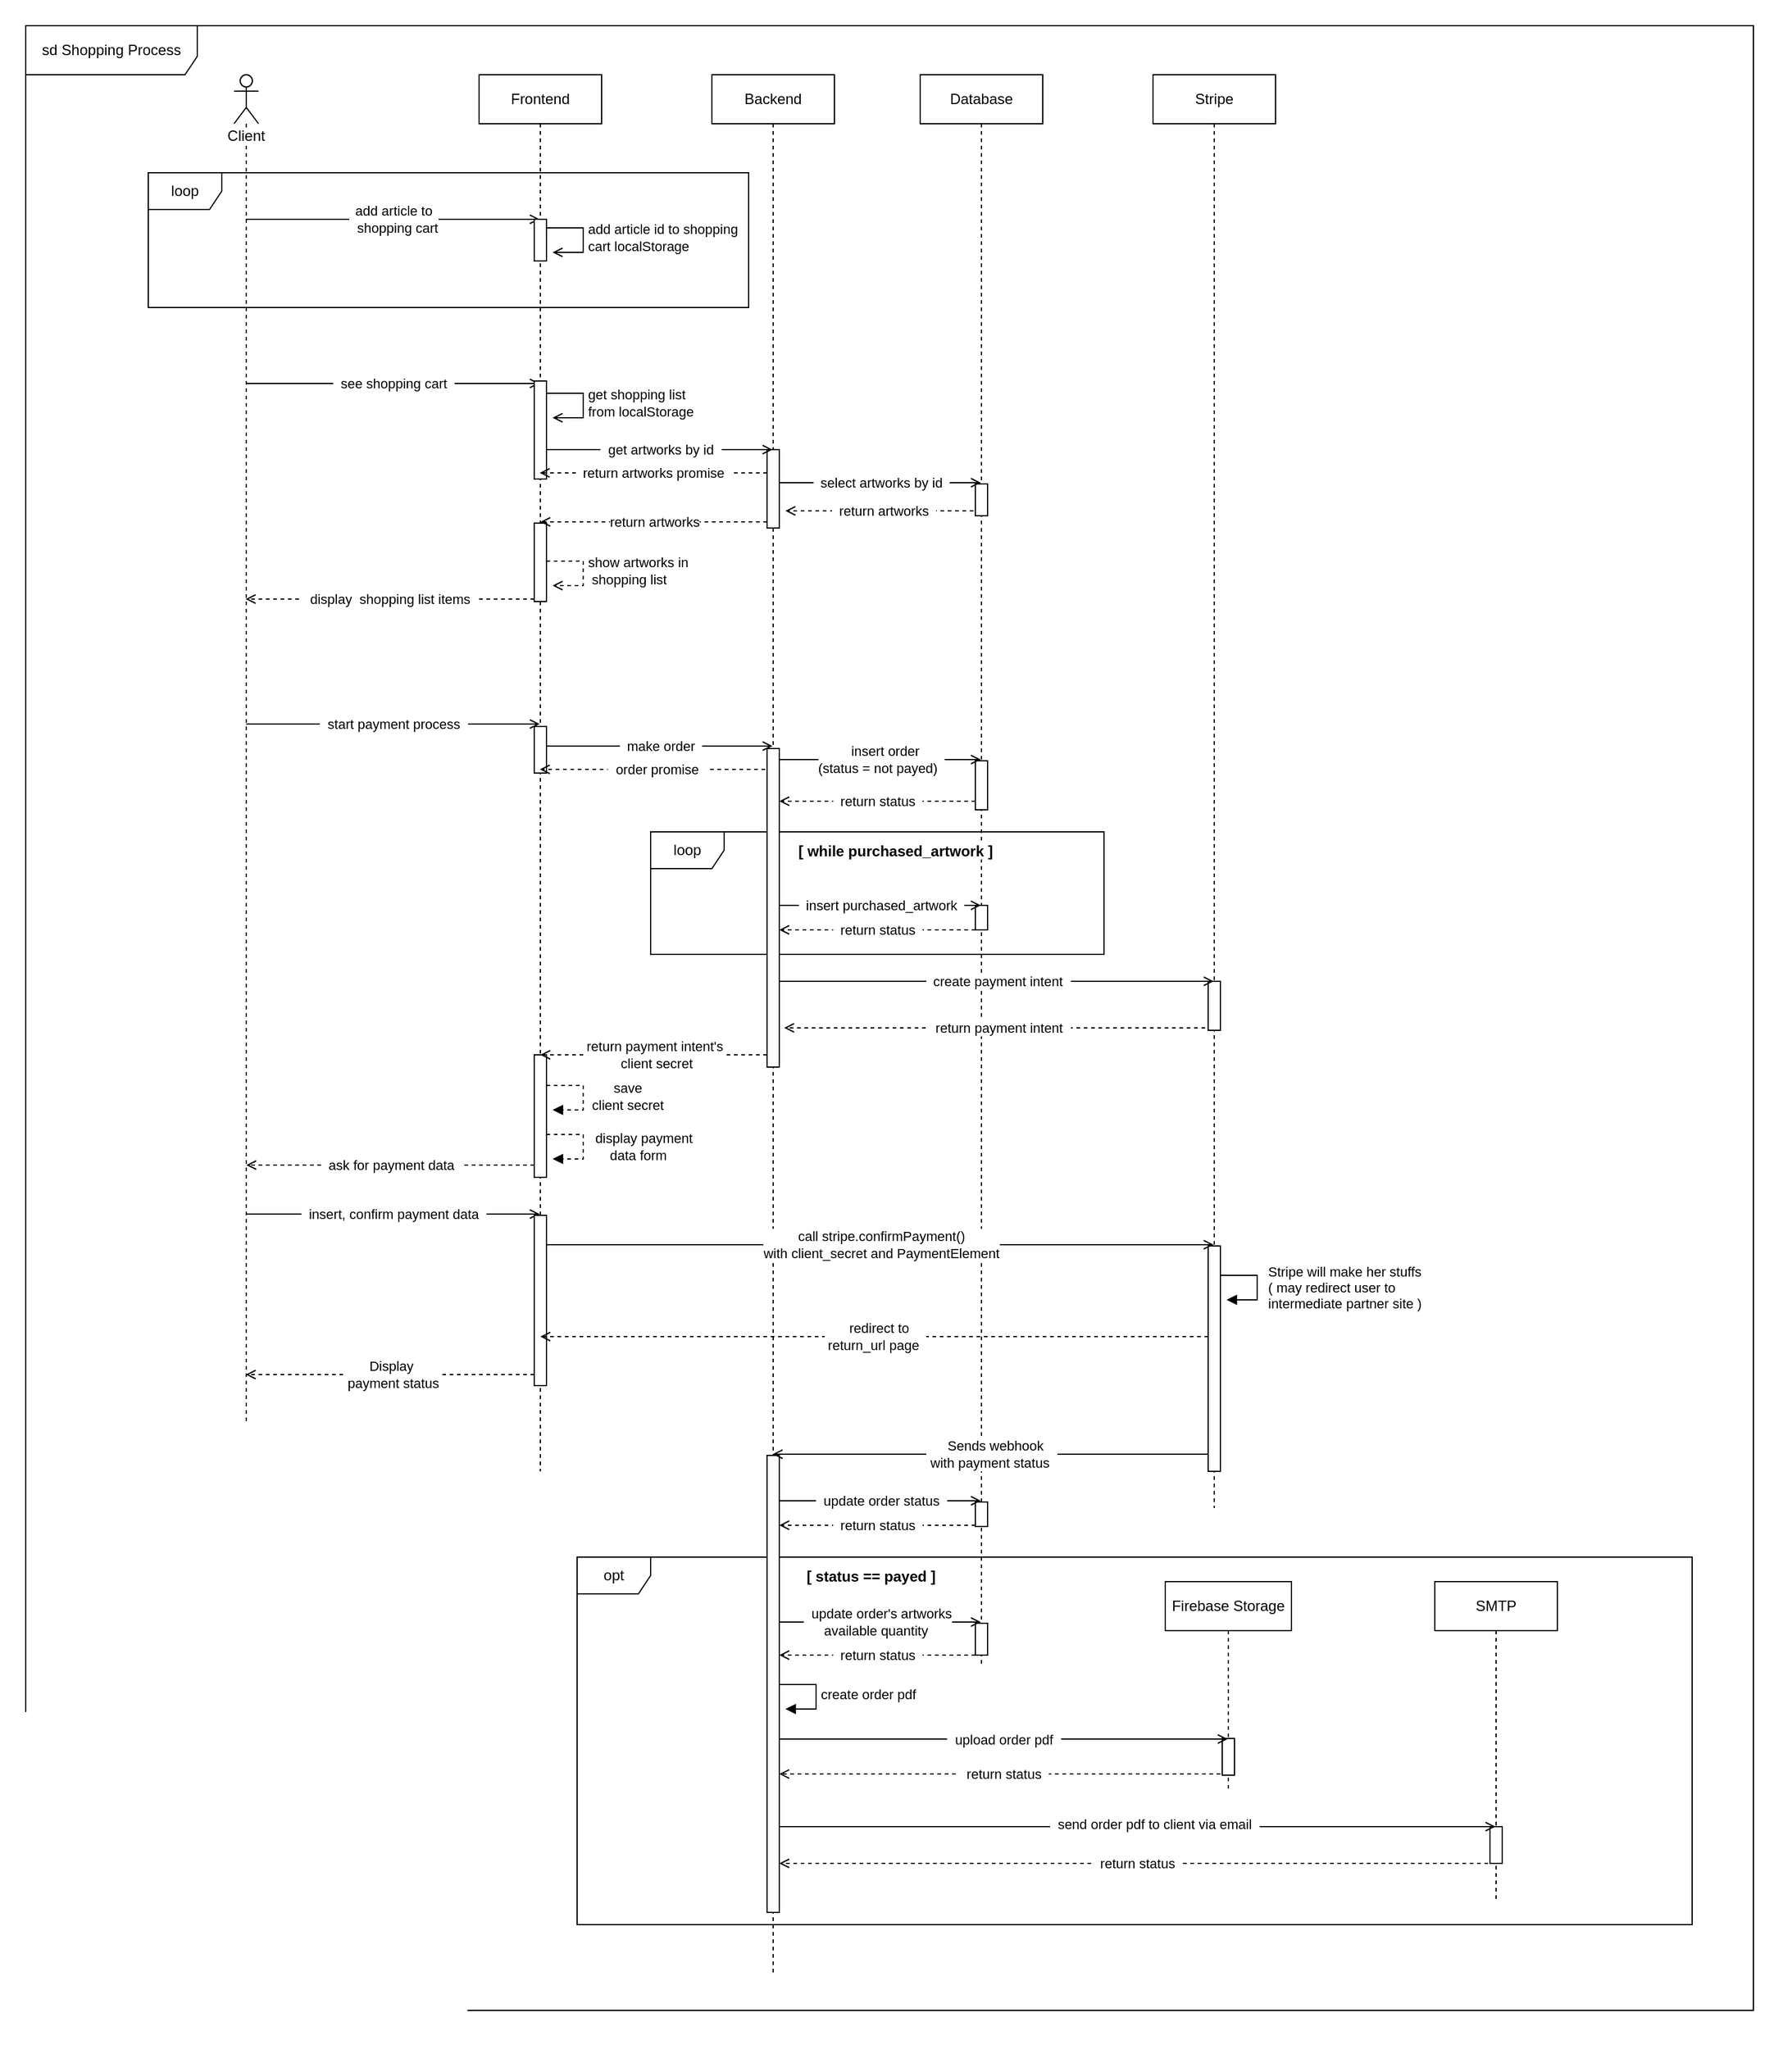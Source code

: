 <mxfile version="16.5.2" type="device"><diagram id="BpcMWtTn-lreHjk0e4l0" name="Page-1"><mxGraphModel dx="1671" dy="578" grid="1" gridSize="10" guides="1" tooltips="1" connect="1" arrows="1" fold="1" page="1" pageScale="1" pageWidth="827" pageHeight="1169" math="0" shadow="0"><root><mxCell id="0"/><mxCell id="1" parent="0"/><mxCell id="s8CyQC7q9YFr1-aIAVxE-87" value="" style="shape=table;startSize=0;container=1;collapsible=0;childLayout=tableLayout;labelBackgroundColor=default;fillColor=none;strokeColor=none;" vertex="1" parent="1"><mxGeometry x="-140" y="420" width="1460" height="1670" as="geometry"/></mxCell><mxCell id="s8CyQC7q9YFr1-aIAVxE-88" value="" style="shape=tableRow;horizontal=0;startSize=0;swimlaneHead=0;swimlaneBody=0;top=0;left=0;bottom=0;right=0;collapsible=0;dropTarget=0;fillColor=none;points=[[0,0.5],[1,0.5]];portConstraint=eastwest;labelBackgroundColor=default;" vertex="1" parent="s8CyQC7q9YFr1-aIAVxE-87"><mxGeometry width="1460" height="1670" as="geometry"/></mxCell><mxCell id="s8CyQC7q9YFr1-aIAVxE-89" value="" style="shape=partialRectangle;html=1;whiteSpace=wrap;connectable=0;overflow=hidden;fillColor=none;top=0;left=0;bottom=0;right=0;pointerEvents=1;labelBackgroundColor=default;" vertex="1" parent="s8CyQC7q9YFr1-aIAVxE-88"><mxGeometry width="1460" height="1670" as="geometry"><mxRectangle width="1460" height="1670" as="alternateBounds"/></mxGeometry></mxCell><mxCell id="s8CyQC7q9YFr1-aIAVxE-61" value="opt" style="shape=umlFrame;whiteSpace=wrap;html=1;labelBackgroundColor=default;" vertex="1" parent="1"><mxGeometry x="330" y="1690" width="910" height="300" as="geometry"/></mxCell><mxCell id="s8CyQC7q9YFr1-aIAVxE-33" value="loop" style="shape=umlFrame;whiteSpace=wrap;html=1;labelBackgroundColor=default;" vertex="1" parent="1"><mxGeometry x="390" y="1098" width="370" height="100" as="geometry"/></mxCell><mxCell id="s8CyQC7q9YFr1-aIAVxE-10" value="loop" style="shape=umlFrame;whiteSpace=wrap;html=1;labelBackgroundColor=default;" vertex="1" parent="1"><mxGeometry x="-20" y="560" width="490" height="110" as="geometry"/></mxCell><mxCell id="s8CyQC7q9YFr1-aIAVxE-6" value="add article to&lt;br&gt;&amp;nbsp; shopping cart" style="edgeStyle=orthogonalEdgeStyle;rounded=0;orthogonalLoop=1;jettySize=auto;html=1;align=center;spacing=6;spacingRight=10;spacingLeft=10;labelBorderColor=none;endArrow=open;endFill=0;" edge="1" parent="1"><mxGeometry relative="1" as="geometry"><mxPoint x="59.5" y="598" as="sourcePoint"/><mxPoint x="299.5" y="598" as="targetPoint"/></mxGeometry></mxCell><mxCell id="s8CyQC7q9YFr1-aIAVxE-12" value="&amp;nbsp; see shopping cart&amp;nbsp;&amp;nbsp;" style="edgeStyle=orthogonalEdgeStyle;rounded=0;orthogonalLoop=1;jettySize=auto;html=1;labelBackgroundColor=default;labelBorderColor=none;endArrow=open;endFill=0;" edge="1" parent="1"><mxGeometry relative="1" as="geometry"><mxPoint x="59.5" y="732" as="sourcePoint"/><mxPoint x="299.5" y="732" as="targetPoint"/><Array as="points"><mxPoint x="230" y="732"/><mxPoint x="230" y="732"/></Array></mxGeometry></mxCell><mxCell id="s8CyQC7q9YFr1-aIAVxE-27" value="&amp;nbsp; start payment process&amp;nbsp;&amp;nbsp;" style="edgeStyle=orthogonalEdgeStyle;rounded=0;orthogonalLoop=1;jettySize=auto;html=1;labelBackgroundColor=default;labelBorderColor=none;endArrow=open;endFill=0;" edge="1" parent="1" source="s8CyQC7q9YFr1-aIAVxE-1" target="s8CyQC7q9YFr1-aIAVxE-3"><mxGeometry relative="1" as="geometry"><Array as="points"><mxPoint x="100" y="1010"/><mxPoint x="100" y="1010"/></Array></mxGeometry></mxCell><mxCell id="s8CyQC7q9YFr1-aIAVxE-47" value="&amp;nbsp; insert, confirm payment data&amp;nbsp;&amp;nbsp;" style="edgeStyle=orthogonalEdgeStyle;rounded=0;orthogonalLoop=1;jettySize=auto;html=1;labelBackgroundColor=default;labelBorderColor=none;endArrow=open;endFill=0;" edge="1" parent="1" source="s8CyQC7q9YFr1-aIAVxE-1" target="s8CyQC7q9YFr1-aIAVxE-3"><mxGeometry relative="1" as="geometry"><Array as="points"><mxPoint x="190" y="1410"/><mxPoint x="190" y="1410"/></Array></mxGeometry></mxCell><mxCell id="s8CyQC7q9YFr1-aIAVxE-1" value="Client" style="shape=umlLifeline;participant=umlActor;perimeter=lifelinePerimeter;whiteSpace=wrap;html=1;container=1;collapsible=0;recursiveResize=0;verticalAlign=top;spacingTop=36;outlineConnect=0;labelBackgroundColor=default;" vertex="1" parent="1"><mxGeometry x="50" y="480" width="20" height="1100" as="geometry"/></mxCell><mxCell id="s8CyQC7q9YFr1-aIAVxE-20" value="&amp;nbsp; return artworks&amp;nbsp;&amp;nbsp;" style="edgeStyle=orthogonalEdgeStyle;rounded=0;orthogonalLoop=1;jettySize=auto;html=1;dashed=1;labelBackgroundColor=default;labelBorderColor=none;endArrow=open;endFill=0;" edge="1" parent="1"><mxGeometry relative="1" as="geometry"><mxPoint x="659.5" y="836" as="sourcePoint"/><mxPoint x="500" y="836" as="targetPoint"/><Array as="points"><mxPoint x="580" y="836"/><mxPoint x="580" y="836"/></Array></mxGeometry></mxCell><mxCell id="s8CyQC7q9YFr1-aIAVxE-2" value="Database" style="shape=umlLifeline;perimeter=lifelinePerimeter;whiteSpace=wrap;html=1;container=1;collapsible=0;recursiveResize=0;outlineConnect=0;labelBackgroundColor=default;" vertex="1" parent="1"><mxGeometry x="610" y="480" width="100" height="1300" as="geometry"/></mxCell><mxCell id="s8CyQC7q9YFr1-aIAVxE-25" value="" style="html=1;points=[];perimeter=orthogonalPerimeter;labelBackgroundColor=default;" vertex="1" parent="s8CyQC7q9YFr1-aIAVxE-2"><mxGeometry x="45" y="334" width="10" height="26" as="geometry"/></mxCell><mxCell id="s8CyQC7q9YFr1-aIAVxE-79" value="" style="html=1;points=[];perimeter=orthogonalPerimeter;labelBackgroundColor=default;" vertex="1" parent="s8CyQC7q9YFr1-aIAVxE-2"><mxGeometry x="45" y="1165" width="10" height="20" as="geometry"/></mxCell><mxCell id="s8CyQC7q9YFr1-aIAVxE-80" value="" style="html=1;points=[];perimeter=orthogonalPerimeter;labelBackgroundColor=default;" vertex="1" parent="s8CyQC7q9YFr1-aIAVxE-2"><mxGeometry x="45" y="1264" width="10" height="26" as="geometry"/></mxCell><mxCell id="s8CyQC7q9YFr1-aIAVxE-81" value="" style="html=1;points=[];perimeter=orthogonalPerimeter;labelBackgroundColor=default;" vertex="1" parent="s8CyQC7q9YFr1-aIAVxE-2"><mxGeometry x="45" y="560" width="10" height="40" as="geometry"/></mxCell><mxCell id="s8CyQC7q9YFr1-aIAVxE-82" value="" style="html=1;points=[];perimeter=orthogonalPerimeter;labelBackgroundColor=default;" vertex="1" parent="s8CyQC7q9YFr1-aIAVxE-2"><mxGeometry x="45" y="678" width="10" height="20" as="geometry"/></mxCell><mxCell id="s8CyQC7q9YFr1-aIAVxE-3" value="Frontend" style="shape=umlLifeline;perimeter=lifelinePerimeter;whiteSpace=wrap;html=1;container=1;collapsible=0;recursiveResize=0;outlineConnect=0;labelBackgroundColor=default;" vertex="1" parent="1"><mxGeometry x="250" y="480" width="100" height="1140" as="geometry"/></mxCell><mxCell id="s8CyQC7q9YFr1-aIAVxE-7" value="" style="html=1;points=[];perimeter=orthogonalPerimeter;labelBackgroundColor=default;" vertex="1" parent="s8CyQC7q9YFr1-aIAVxE-3"><mxGeometry x="45" y="118" width="10" height="34" as="geometry"/></mxCell><mxCell id="s8CyQC7q9YFr1-aIAVxE-9" value="add article id to shopping&lt;br&gt;cart localStorage" style="edgeStyle=orthogonalEdgeStyle;html=1;align=left;spacingLeft=2;endArrow=open;rounded=0;entryX=1;entryY=0;labelBackgroundColor=none;labelBorderColor=none;endFill=0;" edge="1" parent="s8CyQC7q9YFr1-aIAVxE-3"><mxGeometry relative="1" as="geometry"><mxPoint x="55" y="125" as="sourcePoint"/><Array as="points"><mxPoint x="85" y="125"/></Array><mxPoint x="60" y="145" as="targetPoint"/></mxGeometry></mxCell><mxCell id="s8CyQC7q9YFr1-aIAVxE-13" value="" style="html=1;points=[];perimeter=orthogonalPerimeter;labelBackgroundColor=default;" vertex="1" parent="s8CyQC7q9YFr1-aIAVxE-3"><mxGeometry x="45" y="250" width="10" height="80" as="geometry"/></mxCell><mxCell id="s8CyQC7q9YFr1-aIAVxE-15" value="get shopping list&lt;br&gt;from localStorage" style="edgeStyle=orthogonalEdgeStyle;html=1;align=left;spacingLeft=2;endArrow=open;rounded=0;entryX=1;entryY=0;labelBackgroundColor=default;labelBorderColor=none;endFill=0;" edge="1" parent="s8CyQC7q9YFr1-aIAVxE-3"><mxGeometry relative="1" as="geometry"><mxPoint x="55" y="260" as="sourcePoint"/><Array as="points"><mxPoint x="85" y="260"/></Array><mxPoint x="60" y="280" as="targetPoint"/></mxGeometry></mxCell><mxCell id="s8CyQC7q9YFr1-aIAVxE-22" value="" style="html=1;points=[];perimeter=orthogonalPerimeter;labelBackgroundColor=default;" vertex="1" parent="s8CyQC7q9YFr1-aIAVxE-3"><mxGeometry x="45" y="366" width="10" height="64" as="geometry"/></mxCell><mxCell id="s8CyQC7q9YFr1-aIAVxE-24" value="show artworks in&lt;br&gt;&amp;nbsp;shopping list" style="edgeStyle=orthogonalEdgeStyle;html=1;align=left;spacingLeft=2;endArrow=open;rounded=0;entryX=1;entryY=0;dashed=1;labelBackgroundColor=default;labelBorderColor=none;endFill=0;" edge="1" parent="s8CyQC7q9YFr1-aIAVxE-3"><mxGeometry relative="1" as="geometry"><mxPoint x="55" y="397" as="sourcePoint"/><Array as="points"><mxPoint x="85" y="397"/></Array><mxPoint x="60" y="417" as="targetPoint"/></mxGeometry></mxCell><mxCell id="s8CyQC7q9YFr1-aIAVxE-28" value="" style="html=1;points=[];perimeter=orthogonalPerimeter;labelBackgroundColor=default;" vertex="1" parent="s8CyQC7q9YFr1-aIAVxE-3"><mxGeometry x="45" y="532" width="10" height="38" as="geometry"/></mxCell><mxCell id="s8CyQC7q9YFr1-aIAVxE-43" value="" style="html=1;points=[];perimeter=orthogonalPerimeter;labelBackgroundColor=default;" vertex="1" parent="s8CyQC7q9YFr1-aIAVxE-3"><mxGeometry x="45" y="800" width="10" height="100" as="geometry"/></mxCell><mxCell id="s8CyQC7q9YFr1-aIAVxE-49" value="save &lt;br&gt;client secret" style="edgeStyle=orthogonalEdgeStyle;html=1;align=center;spacingLeft=2;endArrow=block;rounded=0;entryX=1;entryY=0;dashed=1;labelBackgroundColor=default;labelBorderColor=none;" edge="1" parent="s8CyQC7q9YFr1-aIAVxE-3"><mxGeometry x="0.04" y="35" relative="1" as="geometry"><mxPoint x="55" y="825" as="sourcePoint"/><Array as="points"><mxPoint x="85" y="825"/></Array><mxPoint x="60" y="845" as="targetPoint"/><mxPoint as="offset"/></mxGeometry></mxCell><mxCell id="s8CyQC7q9YFr1-aIAVxE-50" value="" style="html=1;points=[];perimeter=orthogonalPerimeter;labelBackgroundColor=default;" vertex="1" parent="s8CyQC7q9YFr1-aIAVxE-3"><mxGeometry x="45" y="931" width="10" height="139" as="geometry"/></mxCell><mxCell id="s8CyQC7q9YFr1-aIAVxE-30" value="&amp;nbsp; order promise&amp;nbsp;&amp;nbsp;" style="edgeStyle=orthogonalEdgeStyle;rounded=0;orthogonalLoop=1;jettySize=auto;html=1;labelBackgroundColor=default;labelBorderColor=none;endArrow=open;endFill=0;dashed=1;" edge="1" parent="1"><mxGeometry relative="1" as="geometry"><mxPoint x="489.5" y="1047.0" as="sourcePoint"/><mxPoint x="299.591" y="1047.0" as="targetPoint"/></mxGeometry></mxCell><mxCell id="s8CyQC7q9YFr1-aIAVxE-63" value="&amp;nbsp; update order's artworks&lt;br&gt;&amp;nbsp;available quantity&amp;nbsp;&amp;nbsp;" style="edgeStyle=orthogonalEdgeStyle;rounded=0;orthogonalLoop=1;jettySize=auto;html=1;labelBackgroundColor=default;labelBorderColor=none;endArrow=open;endFill=0;" edge="1" parent="1"><mxGeometry relative="1" as="geometry"><mxPoint x="489.591" y="1743" as="sourcePoint"/><mxPoint x="659.5" y="1743" as="targetPoint"/><Array as="points"><mxPoint x="550" y="1743"/><mxPoint x="550" y="1743"/></Array></mxGeometry></mxCell><mxCell id="s8CyQC7q9YFr1-aIAVxE-4" value="Backend" style="shape=umlLifeline;perimeter=lifelinePerimeter;whiteSpace=wrap;html=1;container=1;collapsible=0;recursiveResize=0;outlineConnect=0;labelBackgroundColor=default;" vertex="1" parent="1"><mxGeometry x="440" y="480" width="100" height="1550" as="geometry"/></mxCell><mxCell id="s8CyQC7q9YFr1-aIAVxE-17" value="" style="html=1;points=[];perimeter=orthogonalPerimeter;labelBackgroundColor=default;" vertex="1" parent="s8CyQC7q9YFr1-aIAVxE-4"><mxGeometry x="45" y="306" width="10" height="64" as="geometry"/></mxCell><mxCell id="s8CyQC7q9YFr1-aIAVxE-31" value="" style="html=1;points=[];perimeter=orthogonalPerimeter;labelBackgroundColor=default;" vertex="1" parent="s8CyQC7q9YFr1-aIAVxE-4"><mxGeometry x="45" y="550" width="10" height="260" as="geometry"/></mxCell><mxCell id="s8CyQC7q9YFr1-aIAVxE-59" value="" style="html=1;points=[];perimeter=orthogonalPerimeter;labelBackgroundColor=default;" vertex="1" parent="s8CyQC7q9YFr1-aIAVxE-4"><mxGeometry x="45" y="1127" width="10" height="373" as="geometry"/></mxCell><mxCell id="s8CyQC7q9YFr1-aIAVxE-65" value="create order pdf" style="edgeStyle=orthogonalEdgeStyle;html=1;align=left;spacingLeft=2;endArrow=block;rounded=0;entryX=1;entryY=0;labelBackgroundColor=default;labelBorderColor=none;" edge="1" parent="s8CyQC7q9YFr1-aIAVxE-4"><mxGeometry relative="1" as="geometry"><mxPoint x="55" y="1314" as="sourcePoint"/><Array as="points"><mxPoint x="85" y="1314"/></Array><mxPoint x="60" y="1334" as="targetPoint"/></mxGeometry></mxCell><mxCell id="s8CyQC7q9YFr1-aIAVxE-40" value="&amp;nbsp; return payment intent&amp;nbsp;&amp;nbsp;" style="edgeStyle=orthogonalEdgeStyle;rounded=0;orthogonalLoop=1;jettySize=auto;html=1;labelBackgroundColor=default;labelBorderColor=none;endArrow=open;endFill=0;dashed=1;" edge="1" parent="1"><mxGeometry relative="1" as="geometry"><mxPoint x="848.5" y="1258.0" as="sourcePoint"/><mxPoint x="499" y="1258" as="targetPoint"/><Array as="points"><mxPoint x="769" y="1258"/><mxPoint x="769" y="1258"/></Array></mxGeometry></mxCell><mxCell id="s8CyQC7q9YFr1-aIAVxE-5" value="Stripe" style="shape=umlLifeline;perimeter=lifelinePerimeter;whiteSpace=wrap;html=1;container=1;collapsible=0;recursiveResize=0;outlineConnect=0;labelBackgroundColor=default;" vertex="1" parent="1"><mxGeometry x="800" y="480" width="100" height="1170" as="geometry"/></mxCell><mxCell id="s8CyQC7q9YFr1-aIAVxE-41" value="" style="html=1;points=[];perimeter=orthogonalPerimeter;labelBackgroundColor=default;" vertex="1" parent="s8CyQC7q9YFr1-aIAVxE-5"><mxGeometry x="45" y="740" width="10" height="40" as="geometry"/></mxCell><mxCell id="s8CyQC7q9YFr1-aIAVxE-52" value="" style="html=1;points=[];perimeter=orthogonalPerimeter;labelBackgroundColor=default;" vertex="1" parent="s8CyQC7q9YFr1-aIAVxE-5"><mxGeometry x="45" y="956" width="10" height="184" as="geometry"/></mxCell><mxCell id="s8CyQC7q9YFr1-aIAVxE-54" value="Stripe will make her stuffs&lt;br&gt;( may redirect user to &lt;br&gt;intermediate partner site )" style="edgeStyle=orthogonalEdgeStyle;html=1;align=left;spacingLeft=2;endArrow=block;rounded=0;entryX=1;entryY=0;labelBackgroundColor=default;labelBorderColor=none;" edge="1" parent="s8CyQC7q9YFr1-aIAVxE-5"><mxGeometry x="0.067" y="5" relative="1" as="geometry"><mxPoint x="55" y="980" as="sourcePoint"/><Array as="points"><mxPoint x="85" y="980"/></Array><mxPoint x="60" y="1000" as="targetPoint"/><mxPoint as="offset"/></mxGeometry></mxCell><mxCell id="s8CyQC7q9YFr1-aIAVxE-16" value="&amp;nbsp; get artworks by id&amp;nbsp;&amp;nbsp;" style="edgeStyle=orthogonalEdgeStyle;rounded=0;orthogonalLoop=1;jettySize=auto;html=1;labelBackgroundColor=default;labelBorderColor=none;endArrow=open;endFill=0;" edge="1" parent="1"><mxGeometry relative="1" as="geometry"><mxPoint x="305" y="786" as="sourcePoint"/><mxPoint x="489.5" y="786" as="targetPoint"/><Array as="points"><mxPoint x="440" y="786"/><mxPoint x="440" y="786"/></Array></mxGeometry></mxCell><mxCell id="s8CyQC7q9YFr1-aIAVxE-18" value="&amp;nbsp; select artworks by id&amp;nbsp;&amp;nbsp;" style="edgeStyle=orthogonalEdgeStyle;rounded=0;orthogonalLoop=1;jettySize=auto;html=1;labelBackgroundColor=default;labelBorderColor=none;endArrow=open;endFill=0;" edge="1" parent="1" source="s8CyQC7q9YFr1-aIAVxE-17" target="s8CyQC7q9YFr1-aIAVxE-2"><mxGeometry relative="1" as="geometry"><Array as="points"><mxPoint x="600" y="813"/><mxPoint x="600" y="813"/></Array></mxGeometry></mxCell><mxCell id="s8CyQC7q9YFr1-aIAVxE-19" value="&amp;nbsp; return artworks promise&amp;nbsp;&amp;nbsp;" style="edgeStyle=orthogonalEdgeStyle;rounded=0;orthogonalLoop=1;jettySize=auto;html=1;labelBackgroundColor=default;labelBorderColor=none;dashed=1;endArrow=open;endFill=0;" edge="1" parent="1"><mxGeometry relative="1" as="geometry"><mxPoint x="485" y="805" as="sourcePoint"/><mxPoint x="299.5" y="805" as="targetPoint"/><Array as="points"><mxPoint x="360" y="805"/><mxPoint x="360" y="805"/></Array></mxGeometry></mxCell><mxCell id="s8CyQC7q9YFr1-aIAVxE-21" value="return artworks" style="edgeStyle=orthogonalEdgeStyle;rounded=0;orthogonalLoop=1;jettySize=auto;html=1;dashed=1;labelBackgroundColor=default;labelBorderColor=none;endArrow=open;endFill=0;" edge="1" parent="1" source="s8CyQC7q9YFr1-aIAVxE-17" target="s8CyQC7q9YFr1-aIAVxE-3"><mxGeometry relative="1" as="geometry"><Array as="points"><mxPoint x="450" y="845"/><mxPoint x="450" y="845"/></Array></mxGeometry></mxCell><mxCell id="s8CyQC7q9YFr1-aIAVxE-26" value="&amp;nbsp; display&amp;nbsp; shopping list items&amp;nbsp;&amp;nbsp;" style="edgeStyle=orthogonalEdgeStyle;rounded=0;orthogonalLoop=1;jettySize=auto;html=1;dashed=1;labelBackgroundColor=default;labelBorderColor=none;endArrow=open;endFill=0;" edge="1" parent="1"><mxGeometry relative="1" as="geometry"><mxPoint x="295" y="908" as="sourcePoint"/><mxPoint x="59.5" y="908" as="targetPoint"/><Array as="points"><mxPoint x="120" y="908"/><mxPoint x="120" y="908"/></Array></mxGeometry></mxCell><mxCell id="s8CyQC7q9YFr1-aIAVxE-29" value="&amp;nbsp; make order&amp;nbsp;&amp;nbsp;" style="edgeStyle=orthogonalEdgeStyle;rounded=0;orthogonalLoop=1;jettySize=auto;html=1;labelBackgroundColor=default;labelBorderColor=none;endArrow=open;endFill=0;" edge="1" parent="1"><mxGeometry relative="1" as="geometry"><mxPoint x="305" y="1028" as="sourcePoint"/><mxPoint x="489.5" y="1028" as="targetPoint"/><Array as="points"><mxPoint x="420" y="1028"/><mxPoint x="420" y="1028"/></Array></mxGeometry></mxCell><mxCell id="s8CyQC7q9YFr1-aIAVxE-32" value="&amp;nbsp; insert order&lt;br&gt;(status = not payed)&amp;nbsp;&amp;nbsp;" style="edgeStyle=orthogonalEdgeStyle;rounded=0;orthogonalLoop=1;jettySize=auto;html=1;labelBackgroundColor=default;labelBorderColor=none;endArrow=open;endFill=0;" edge="1" parent="1"><mxGeometry relative="1" as="geometry"><mxPoint x="495" y="1039.0" as="sourcePoint"/><mxPoint x="659.5" y="1039.0" as="targetPoint"/><Array as="points"><mxPoint x="600" y="1039"/><mxPoint x="600" y="1039"/></Array></mxGeometry></mxCell><mxCell id="s8CyQC7q9YFr1-aIAVxE-36" value="[ while purchased_artwork ]" style="text;align=center;fontStyle=1;verticalAlign=middle;spacingLeft=3;spacingRight=3;strokeColor=none;rotatable=0;points=[[0,0.5],[1,0.5]];portConstraint=eastwest;labelBackgroundColor=default;" vertex="1" parent="1"><mxGeometry x="490" y="1098" width="200" height="30" as="geometry"/></mxCell><mxCell id="s8CyQC7q9YFr1-aIAVxE-37" value="&amp;nbsp; insert purchased_artwork&amp;nbsp;&amp;nbsp;" style="edgeStyle=orthogonalEdgeStyle;rounded=0;orthogonalLoop=1;jettySize=auto;html=1;labelBackgroundColor=default;labelBorderColor=none;endArrow=open;endFill=0;" edge="1" parent="1"><mxGeometry relative="1" as="geometry"><mxPoint x="495" y="1158.0" as="sourcePoint"/><mxPoint x="659.5" y="1158.0" as="targetPoint"/><Array as="points"><mxPoint x="600" y="1158"/><mxPoint x="600" y="1158"/></Array></mxGeometry></mxCell><mxCell id="s8CyQC7q9YFr1-aIAVxE-39" value="&amp;nbsp; create payment intent&amp;nbsp;&amp;nbsp;" style="edgeStyle=orthogonalEdgeStyle;rounded=0;orthogonalLoop=1;jettySize=auto;html=1;labelBackgroundColor=default;labelBorderColor=none;endArrow=open;endFill=0;" edge="1" parent="1" source="s8CyQC7q9YFr1-aIAVxE-31" target="s8CyQC7q9YFr1-aIAVxE-5"><mxGeometry relative="1" as="geometry"><Array as="points"><mxPoint x="560" y="1220"/><mxPoint x="560" y="1220"/></Array></mxGeometry></mxCell><mxCell id="s8CyQC7q9YFr1-aIAVxE-42" value="return payment intent's&lt;br&gt;&amp;nbsp;client secret" style="edgeStyle=orthogonalEdgeStyle;rounded=0;orthogonalLoop=1;jettySize=auto;html=1;dashed=1;labelBackgroundColor=default;labelBorderColor=none;endArrow=open;endFill=0;" edge="1" parent="1" source="s8CyQC7q9YFr1-aIAVxE-31" target="s8CyQC7q9YFr1-aIAVxE-3"><mxGeometry relative="1" as="geometry"><Array as="points"><mxPoint x="400" y="1280"/><mxPoint x="400" y="1280"/></Array></mxGeometry></mxCell><mxCell id="s8CyQC7q9YFr1-aIAVxE-46" value="&amp;nbsp; ask for payment data&amp;nbsp;&amp;nbsp;" style="edgeStyle=orthogonalEdgeStyle;rounded=0;orthogonalLoop=1;jettySize=auto;html=1;dashed=1;labelBackgroundColor=default;labelBorderColor=none;endArrow=open;endFill=0;" edge="1" parent="1" source="s8CyQC7q9YFr1-aIAVxE-43" target="s8CyQC7q9YFr1-aIAVxE-1"><mxGeometry relative="1" as="geometry"><Array as="points"><mxPoint x="180" y="1370"/><mxPoint x="180" y="1370"/></Array></mxGeometry></mxCell><mxCell id="s8CyQC7q9YFr1-aIAVxE-45" value="&amp;nbsp; display payment&lt;br&gt;&amp;nbsp;data form&amp;nbsp;&amp;nbsp;" style="edgeStyle=orthogonalEdgeStyle;html=1;align=center;spacingLeft=2;endArrow=block;rounded=0;entryX=1;entryY=0;dashed=1;labelBackgroundColor=default;labelBorderColor=none;" edge="1" parent="1"><mxGeometry x="0.067" y="45" relative="1" as="geometry"><mxPoint x="305" y="1345" as="sourcePoint"/><Array as="points"><mxPoint x="335" y="1345"/></Array><mxPoint x="310" y="1365" as="targetPoint"/><mxPoint as="offset"/></mxGeometry></mxCell><mxCell id="s8CyQC7q9YFr1-aIAVxE-51" value="&amp;nbsp; call stripe.confirmPayment()&amp;nbsp;&amp;nbsp;&lt;br&gt;with client_secret and PaymentElement" style="edgeStyle=orthogonalEdgeStyle;rounded=0;orthogonalLoop=1;jettySize=auto;html=1;labelBackgroundColor=default;labelBorderColor=none;endArrow=open;endFill=0;" edge="1" parent="1" source="s8CyQC7q9YFr1-aIAVxE-50"><mxGeometry relative="1" as="geometry"><mxPoint x="320" y="1435" as="sourcePoint"/><mxPoint x="849.5" y="1435" as="targetPoint"/><Array as="points"><mxPoint x="430" y="1435"/><mxPoint x="430" y="1435"/></Array></mxGeometry></mxCell><mxCell id="s8CyQC7q9YFr1-aIAVxE-55" value="&amp;nbsp; redirect to&lt;br&gt;&amp;nbsp;return_url page&amp;nbsp;&amp;nbsp;" style="edgeStyle=orthogonalEdgeStyle;rounded=0;orthogonalLoop=1;jettySize=auto;html=1;labelBackgroundColor=default;labelBorderColor=none;endArrow=open;endFill=0;dashed=1;" edge="1" parent="1" source="s8CyQC7q9YFr1-aIAVxE-52" target="s8CyQC7q9YFr1-aIAVxE-3"><mxGeometry relative="1" as="geometry"><Array as="points"><mxPoint x="580" y="1510"/><mxPoint x="580" y="1510"/></Array></mxGeometry></mxCell><mxCell id="s8CyQC7q9YFr1-aIAVxE-56" value="Display&lt;br&gt;&amp;nbsp;payment status" style="edgeStyle=orthogonalEdgeStyle;rounded=0;orthogonalLoop=1;jettySize=auto;html=1;dashed=1;labelBackgroundColor=default;labelBorderColor=none;endArrow=open;endFill=0;" edge="1" parent="1"><mxGeometry relative="1" as="geometry"><mxPoint x="295" y="1541" as="sourcePoint"/><mxPoint x="59.591" y="1541" as="targetPoint"/><Array as="points"><mxPoint x="190" y="1541"/><mxPoint x="190" y="1541"/></Array></mxGeometry></mxCell><mxCell id="s8CyQC7q9YFr1-aIAVxE-58" value="&amp;nbsp; Sends webhook&lt;br&gt;&amp;nbsp;with payment status&amp;nbsp;&amp;nbsp;" style="edgeStyle=orthogonalEdgeStyle;rounded=0;orthogonalLoop=1;jettySize=auto;html=1;labelBackgroundColor=default;labelBorderColor=none;endArrow=open;endFill=0;" edge="1" parent="1"><mxGeometry relative="1" as="geometry"><mxPoint x="845" y="1606" as="sourcePoint"/><mxPoint x="489.591" y="1606" as="targetPoint"/><Array as="points"><mxPoint x="760" y="1606"/><mxPoint x="760" y="1606"/></Array></mxGeometry></mxCell><mxCell id="s8CyQC7q9YFr1-aIAVxE-60" value="&amp;nbsp; update order status&amp;nbsp;&amp;nbsp;" style="edgeStyle=orthogonalEdgeStyle;rounded=0;orthogonalLoop=1;jettySize=auto;html=1;labelBackgroundColor=default;labelBorderColor=none;endArrow=open;endFill=0;" edge="1" parent="1" source="s8CyQC7q9YFr1-aIAVxE-59" target="s8CyQC7q9YFr1-aIAVxE-2"><mxGeometry relative="1" as="geometry"><Array as="points"><mxPoint x="600" y="1644"/><mxPoint x="600" y="1644"/></Array></mxGeometry></mxCell><mxCell id="s8CyQC7q9YFr1-aIAVxE-62" value="[ status == payed ]" style="text;align=center;fontStyle=1;verticalAlign=middle;spacingLeft=3;spacingRight=3;strokeColor=none;rotatable=0;points=[[0,0.5],[1,0.5]];portConstraint=eastwest;labelBackgroundColor=default;" vertex="1" parent="1"><mxGeometry x="505" y="1690" width="130" height="30" as="geometry"/></mxCell><mxCell id="s8CyQC7q9YFr1-aIAVxE-76" value="&amp;nbsp; return status&amp;nbsp;&amp;nbsp;" style="edgeStyle=orthogonalEdgeStyle;rounded=0;orthogonalLoop=1;jettySize=auto;html=1;dashed=1;labelBackgroundColor=default;labelBorderColor=none;endArrow=open;endFill=0;" edge="1" parent="1"><mxGeometry relative="1" as="geometry"><mxPoint x="861" y="1867.043" as="sourcePoint"/><mxPoint x="495" y="1867.043" as="targetPoint"/><Array as="points"><mxPoint x="750" y="1867"/><mxPoint x="750" y="1867"/></Array></mxGeometry></mxCell><mxCell id="s8CyQC7q9YFr1-aIAVxE-66" value="Firebase Storage" style="shape=umlLifeline;perimeter=lifelinePerimeter;whiteSpace=wrap;html=1;container=1;collapsible=0;recursiveResize=0;outlineConnect=0;labelBackgroundColor=default;" vertex="1" parent="1"><mxGeometry x="810" y="1710" width="103" height="170" as="geometry"/></mxCell><mxCell id="s8CyQC7q9YFr1-aIAVxE-78" value="" style="html=1;points=[];perimeter=orthogonalPerimeter;labelBackgroundColor=default;" vertex="1" parent="s8CyQC7q9YFr1-aIAVxE-66"><mxGeometry x="46.5" y="128" width="10" height="30" as="geometry"/></mxCell><mxCell id="s8CyQC7q9YFr1-aIAVxE-67" value="&amp;nbsp; upload order pdf&amp;nbsp;&amp;nbsp;" style="edgeStyle=orthogonalEdgeStyle;rounded=0;orthogonalLoop=1;jettySize=auto;html=1;labelBackgroundColor=default;labelBorderColor=none;endArrow=open;endFill=0;" edge="1" parent="1"><mxGeometry relative="1" as="geometry"><mxPoint x="495" y="1838.5" as="sourcePoint"/><mxPoint x="861.0" y="1838.5" as="targetPoint"/><Array as="points"><mxPoint x="760" y="1839"/><mxPoint x="760" y="1839"/></Array></mxGeometry></mxCell><mxCell id="s8CyQC7q9YFr1-aIAVxE-73" value="&amp;nbsp; return status&amp;nbsp;&amp;nbsp;" style="edgeStyle=orthogonalEdgeStyle;rounded=0;orthogonalLoop=1;jettySize=auto;html=1;labelBackgroundColor=default;labelBorderColor=none;endArrow=open;endFill=0;dashed=1;" edge="1" parent="1" source="s8CyQC7q9YFr1-aIAVxE-70" target="s8CyQC7q9YFr1-aIAVxE-59"><mxGeometry relative="1" as="geometry"><Array as="points"><mxPoint x="630" y="1940"/><mxPoint x="630" y="1940"/></Array></mxGeometry></mxCell><mxCell id="s8CyQC7q9YFr1-aIAVxE-70" value="SMTP" style="shape=umlLifeline;perimeter=lifelinePerimeter;whiteSpace=wrap;html=1;container=1;collapsible=0;recursiveResize=0;outlineConnect=0;labelBackgroundColor=default;" vertex="1" parent="1"><mxGeometry x="1030" y="1710" width="100" height="260" as="geometry"/></mxCell><mxCell id="s8CyQC7q9YFr1-aIAVxE-77" value="" style="html=1;points=[];perimeter=orthogonalPerimeter;labelBackgroundColor=default;" vertex="1" parent="s8CyQC7q9YFr1-aIAVxE-70"><mxGeometry x="45" y="200" width="10" height="30" as="geometry"/></mxCell><mxCell id="s8CyQC7q9YFr1-aIAVxE-71" style="edgeStyle=orthogonalEdgeStyle;rounded=0;orthogonalLoop=1;jettySize=auto;html=1;labelBackgroundColor=default;labelBorderColor=none;endArrow=open;endFill=0;" edge="1" parent="1" source="s8CyQC7q9YFr1-aIAVxE-59" target="s8CyQC7q9YFr1-aIAVxE-70"><mxGeometry relative="1" as="geometry"><Array as="points"><mxPoint x="570" y="1910"/><mxPoint x="570" y="1910"/></Array></mxGeometry></mxCell><mxCell id="s8CyQC7q9YFr1-aIAVxE-72" value="&lt;span style=&quot;text-align: left&quot;&gt;&amp;nbsp; send order pdf&amp;nbsp;&lt;/span&gt;&lt;span style=&quot;text-align: left&quot;&gt;to client via email&amp;nbsp;&amp;nbsp;&lt;/span&gt;" style="edgeLabel;html=1;align=center;verticalAlign=middle;resizable=0;points=[];" vertex="1" connectable="0" parent="s8CyQC7q9YFr1-aIAVxE-71"><mxGeometry x="-0.234" y="2" relative="1" as="geometry"><mxPoint x="82" as="offset"/></mxGeometry></mxCell><mxCell id="s8CyQC7q9YFr1-aIAVxE-84" value="&amp;nbsp; return status&amp;nbsp;&amp;nbsp;" style="edgeStyle=orthogonalEdgeStyle;rounded=0;orthogonalLoop=1;jettySize=auto;html=1;dashed=1;labelBackgroundColor=default;labelBorderColor=none;endArrow=open;endFill=0;" edge="1" parent="1"><mxGeometry relative="1" as="geometry"><mxPoint x="655" y="1664" as="sourcePoint"/><mxPoint x="495" y="1664" as="targetPoint"/><Array as="points"><mxPoint x="540" y="1664"/><mxPoint x="540" y="1664"/></Array></mxGeometry></mxCell><mxCell id="s8CyQC7q9YFr1-aIAVxE-85" value="&amp;nbsp; return status&amp;nbsp;&amp;nbsp;" style="edgeStyle=orthogonalEdgeStyle;rounded=0;orthogonalLoop=1;jettySize=auto;html=1;dashed=1;labelBackgroundColor=default;labelBorderColor=none;endArrow=open;endFill=0;" edge="1" parent="1" source="s8CyQC7q9YFr1-aIAVxE-82"><mxGeometry relative="1" as="geometry"><mxPoint x="495" y="1178.0" as="targetPoint"/><Array as="points"><mxPoint x="540" y="1178"/><mxPoint x="540" y="1178"/></Array></mxGeometry></mxCell><mxCell id="s8CyQC7q9YFr1-aIAVxE-86" value="&amp;nbsp; return status&amp;nbsp;&amp;nbsp;" style="edgeStyle=orthogonalEdgeStyle;rounded=0;orthogonalLoop=1;jettySize=auto;html=1;dashed=1;labelBackgroundColor=default;labelBorderColor=none;endArrow=open;endFill=0;" edge="1" parent="1"><mxGeometry relative="1" as="geometry"><mxPoint x="655" y="1073.0" as="sourcePoint"/><mxPoint x="495" y="1073.0" as="targetPoint"/><Array as="points"><mxPoint x="610" y="1073"/><mxPoint x="610" y="1073"/></Array></mxGeometry></mxCell><mxCell id="s8CyQC7q9YFr1-aIAVxE-90" value="&amp;nbsp; return status&amp;nbsp;&amp;nbsp;" style="edgeStyle=orthogonalEdgeStyle;rounded=0;orthogonalLoop=1;jettySize=auto;html=1;dashed=1;labelBackgroundColor=default;labelBorderColor=none;endArrow=open;endFill=0;" edge="1" parent="1" source="s8CyQC7q9YFr1-aIAVxE-80" target="s8CyQC7q9YFr1-aIAVxE-59"><mxGeometry relative="1" as="geometry"><Array as="points"><mxPoint x="540" y="1770"/><mxPoint x="540" y="1770"/></Array></mxGeometry></mxCell><mxCell id="s8CyQC7q9YFr1-aIAVxE-91" value="sd Shopping Process" style="shape=umlFrame;whiteSpace=wrap;html=1;labelBackgroundColor=default;fillColor=none;width=140;height=40;" vertex="1" parent="1"><mxGeometry x="-120" y="440" width="1410" height="1620" as="geometry"/></mxCell></root></mxGraphModel></diagram></mxfile>
